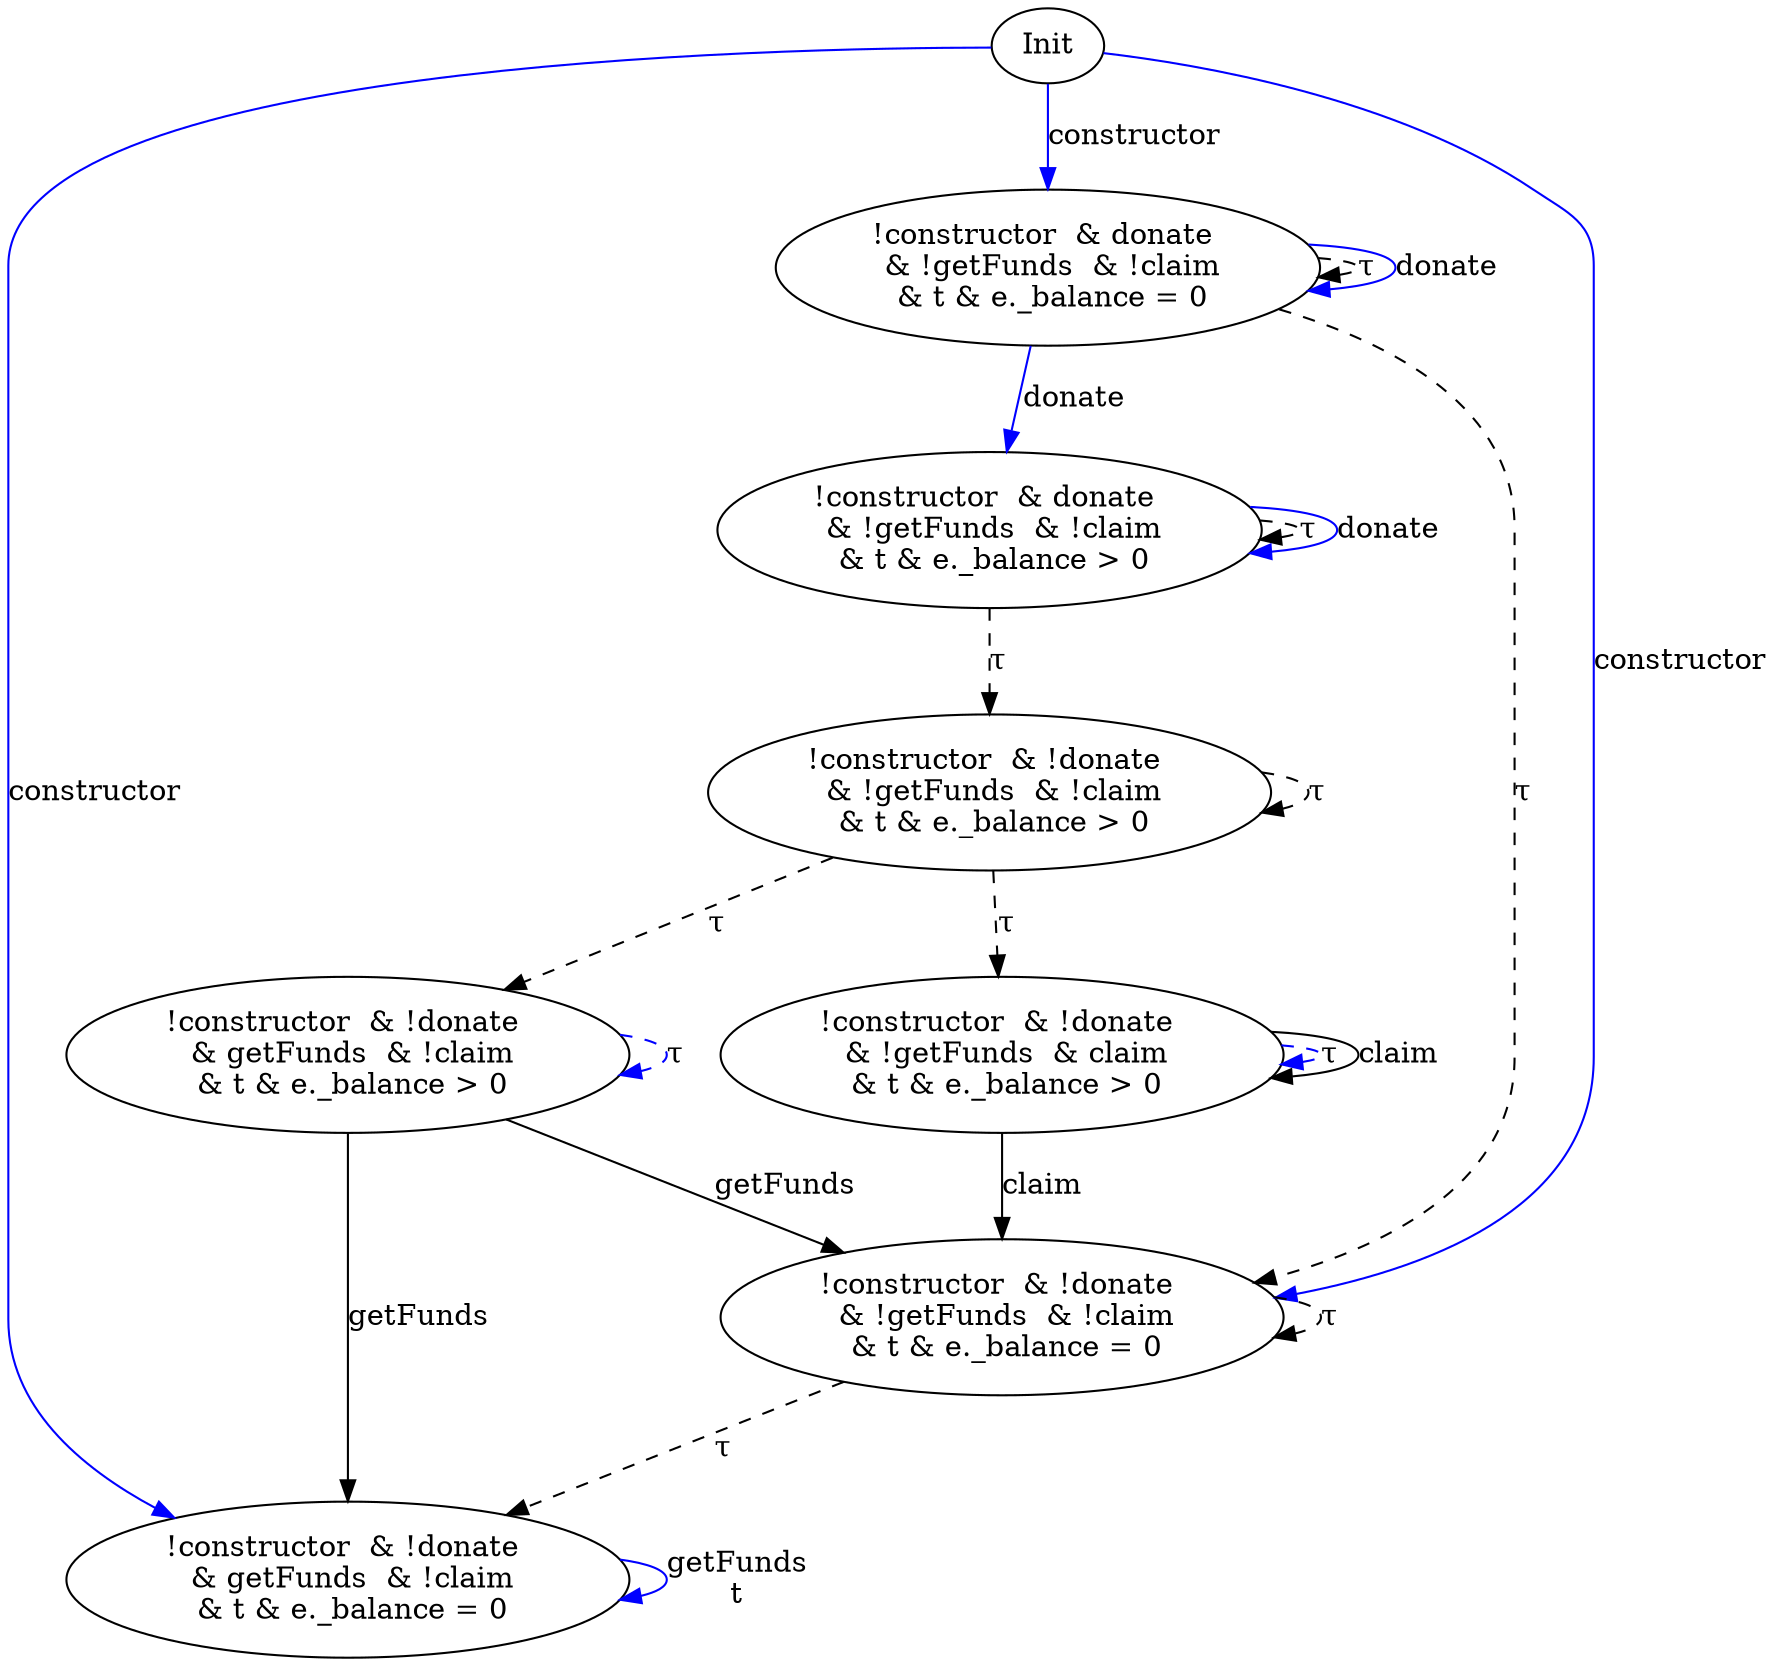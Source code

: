 digraph {
S00 [label="Init"]
S17 [label="!constructor  & !donate \n & !getFunds  & claim\n & t & e._balance > 0"]
S18 [label="!constructor  & !donate \n & getFunds  & !claim\n & t & e._balance > 0"]
S20 [label="!constructor  & donate \n & !getFunds  & !claim\n & t & e._balance > 0"]
S27 [label="!constructor  & !donate \n & !getFunds  & !claim\n & t & e._balance > 0"]
S50 [label="!constructor  & !donate \n & getFunds  & !claim\n & t & e._balance = 0"]
S52 [label="!constructor  & donate \n & !getFunds  & !claim\n & t & e._balance = 0"]
S59 [label="!constructor  & !donate \n & !getFunds  & !claim\n & t & e._balance = 0"]

S27->S17 [label="τ", style="dashed", color="black"]
S17->S59 [label="claim", style="", color="black"]
S17->S17 [label="τ", style="dashed", color="blue"]
S18->S18 [label="τ", style="dashed", color="blue"]
S18->S59 [label="getFunds", style="", color="black"]
S27->S27 [label="τ", style="dashed", color="black"]
S50->S50 [label="getFunds\nt", style="", color="blue"]
S00->S52 [label="constructor", style="", color="blue"]
S20->S27 [label="τ", style="dashed", color="black"]
S17->S17 [label="claim", style="", color="black"]
S00->S59 [label="constructor", style="", color="blue"]
S00->S50 [label="constructor", style="", color="blue"]
S18->S50 [label="getFunds", style="", color="black"]
S52->S52 [label="τ", style="dashed", color="black"]
S27->S18 [label="τ", style="dashed", color="black"]
S52->S59 [label="τ", style="dashed", color="black"]
S20->S20 [label="τ", style="dashed", color="black"]
S59->S59 [label="τ", style="dashed", color="black"]
S52->S20 [label="donate", style="", color="blue"]
S59->S50 [label="τ", style="dashed", color="black"]
S52->S52 [label="donate", style="", color="blue"]
S20->S20 [label="donate", style="", color="blue"]
}